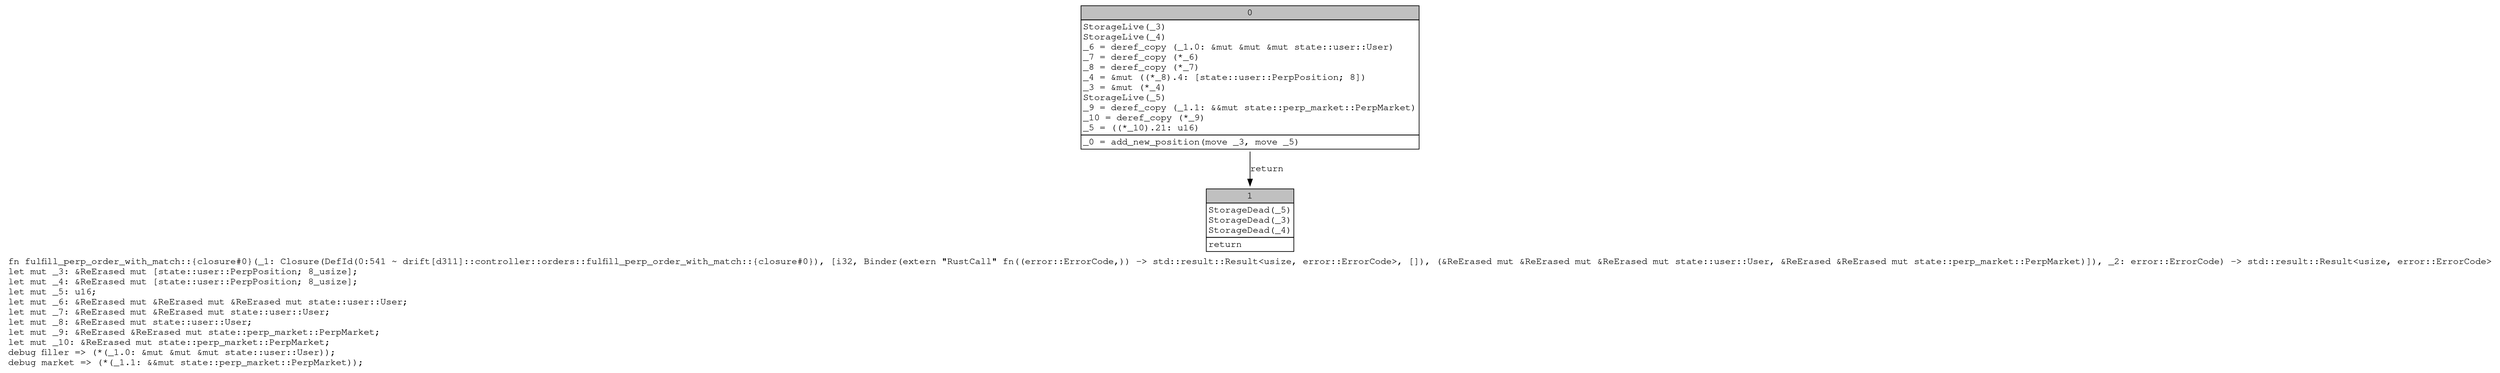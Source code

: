 digraph Mir_0_541 {
    graph [fontname="Courier, monospace"];
    node [fontname="Courier, monospace"];
    edge [fontname="Courier, monospace"];
    label=<fn fulfill_perp_order_with_match::{closure#0}(_1: Closure(DefId(0:541 ~ drift[d311]::controller::orders::fulfill_perp_order_with_match::{closure#0}), [i32, Binder(extern &quot;RustCall&quot; fn((error::ErrorCode,)) -&gt; std::result::Result&lt;usize, error::ErrorCode&gt;, []), (&amp;ReErased mut &amp;ReErased mut &amp;ReErased mut state::user::User, &amp;ReErased &amp;ReErased mut state::perp_market::PerpMarket)]), _2: error::ErrorCode) -&gt; std::result::Result&lt;usize, error::ErrorCode&gt;<br align="left"/>let mut _3: &amp;ReErased mut [state::user::PerpPosition; 8_usize];<br align="left"/>let mut _4: &amp;ReErased mut [state::user::PerpPosition; 8_usize];<br align="left"/>let mut _5: u16;<br align="left"/>let mut _6: &amp;ReErased mut &amp;ReErased mut &amp;ReErased mut state::user::User;<br align="left"/>let mut _7: &amp;ReErased mut &amp;ReErased mut state::user::User;<br align="left"/>let mut _8: &amp;ReErased mut state::user::User;<br align="left"/>let mut _9: &amp;ReErased &amp;ReErased mut state::perp_market::PerpMarket;<br align="left"/>let mut _10: &amp;ReErased mut state::perp_market::PerpMarket;<br align="left"/>debug filler =&gt; (*(_1.0: &amp;mut &amp;mut &amp;mut state::user::User));<br align="left"/>debug market =&gt; (*(_1.1: &amp;&amp;mut state::perp_market::PerpMarket));<br align="left"/>>;
    bb0__0_541 [shape="none", label=<<table border="0" cellborder="1" cellspacing="0"><tr><td bgcolor="gray" align="center" colspan="1">0</td></tr><tr><td align="left" balign="left">StorageLive(_3)<br/>StorageLive(_4)<br/>_6 = deref_copy (_1.0: &amp;mut &amp;mut &amp;mut state::user::User)<br/>_7 = deref_copy (*_6)<br/>_8 = deref_copy (*_7)<br/>_4 = &amp;mut ((*_8).4: [state::user::PerpPosition; 8])<br/>_3 = &amp;mut (*_4)<br/>StorageLive(_5)<br/>_9 = deref_copy (_1.1: &amp;&amp;mut state::perp_market::PerpMarket)<br/>_10 = deref_copy (*_9)<br/>_5 = ((*_10).21: u16)<br/></td></tr><tr><td align="left">_0 = add_new_position(move _3, move _5)</td></tr></table>>];
    bb1__0_541 [shape="none", label=<<table border="0" cellborder="1" cellspacing="0"><tr><td bgcolor="gray" align="center" colspan="1">1</td></tr><tr><td align="left" balign="left">StorageDead(_5)<br/>StorageDead(_3)<br/>StorageDead(_4)<br/></td></tr><tr><td align="left">return</td></tr></table>>];
    bb0__0_541 -> bb1__0_541 [label="return"];
}
